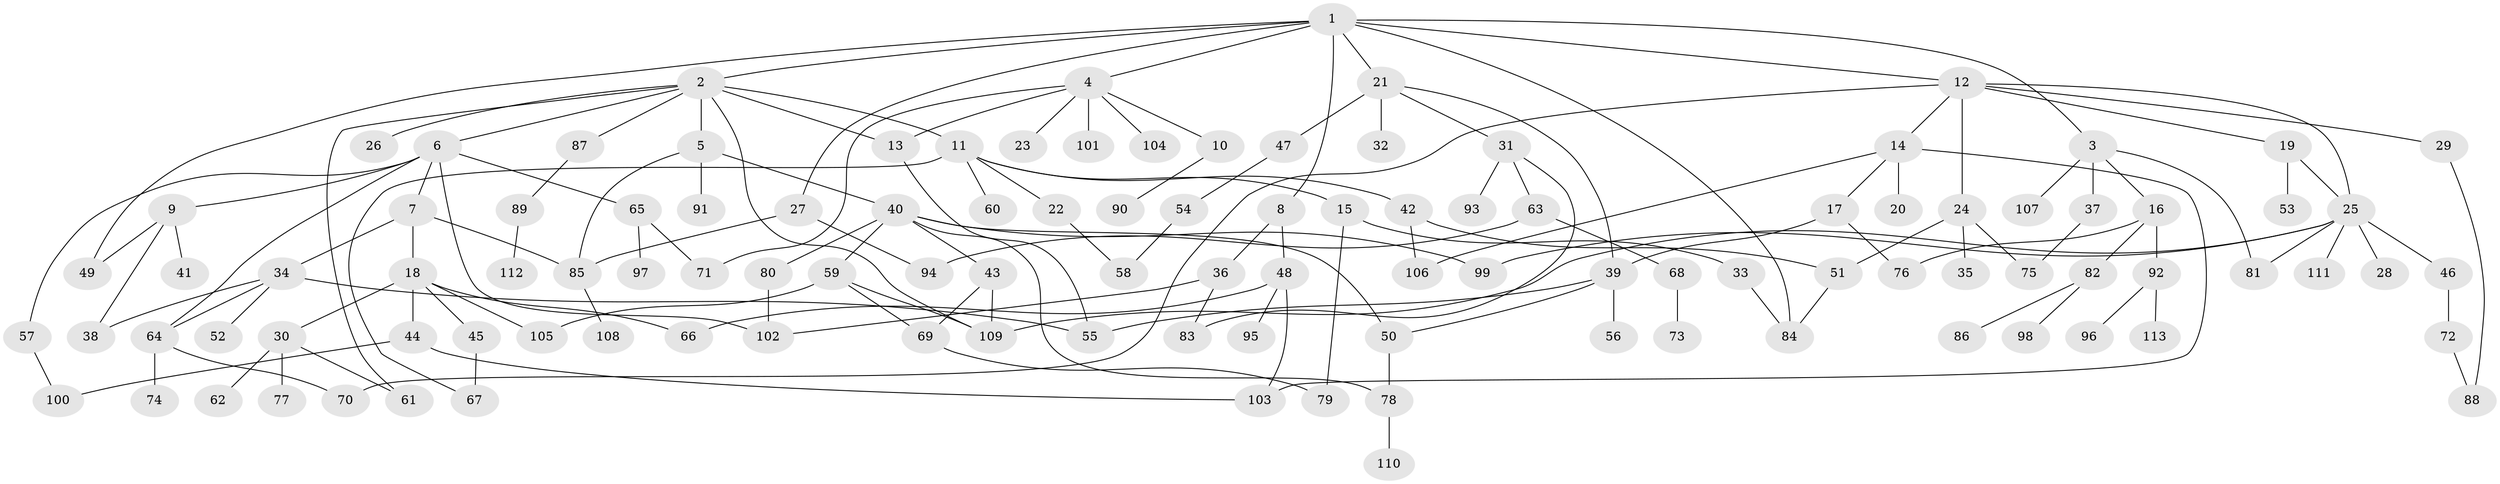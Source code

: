 // coarse degree distribution, {9: 0.013513513513513514, 14: 0.013513513513513514, 4: 0.0945945945945946, 7: 0.02702702702702703, 3: 0.21621621621621623, 8: 0.04054054054054054, 5: 0.04054054054054054, 6: 0.04054054054054054, 2: 0.24324324324324326, 1: 0.2702702702702703}
// Generated by graph-tools (version 1.1) at 2025/51/02/27/25 19:51:38]
// undirected, 113 vertices, 152 edges
graph export_dot {
graph [start="1"]
  node [color=gray90,style=filled];
  1;
  2;
  3;
  4;
  5;
  6;
  7;
  8;
  9;
  10;
  11;
  12;
  13;
  14;
  15;
  16;
  17;
  18;
  19;
  20;
  21;
  22;
  23;
  24;
  25;
  26;
  27;
  28;
  29;
  30;
  31;
  32;
  33;
  34;
  35;
  36;
  37;
  38;
  39;
  40;
  41;
  42;
  43;
  44;
  45;
  46;
  47;
  48;
  49;
  50;
  51;
  52;
  53;
  54;
  55;
  56;
  57;
  58;
  59;
  60;
  61;
  62;
  63;
  64;
  65;
  66;
  67;
  68;
  69;
  70;
  71;
  72;
  73;
  74;
  75;
  76;
  77;
  78;
  79;
  80;
  81;
  82;
  83;
  84;
  85;
  86;
  87;
  88;
  89;
  90;
  91;
  92;
  93;
  94;
  95;
  96;
  97;
  98;
  99;
  100;
  101;
  102;
  103;
  104;
  105;
  106;
  107;
  108;
  109;
  110;
  111;
  112;
  113;
  1 -- 2;
  1 -- 3;
  1 -- 4;
  1 -- 8;
  1 -- 12;
  1 -- 21;
  1 -- 27;
  1 -- 49;
  1 -- 84;
  2 -- 5;
  2 -- 6;
  2 -- 11;
  2 -- 26;
  2 -- 61;
  2 -- 87;
  2 -- 109;
  2 -- 13;
  3 -- 16;
  3 -- 37;
  3 -- 81;
  3 -- 107;
  4 -- 10;
  4 -- 13;
  4 -- 23;
  4 -- 71;
  4 -- 101;
  4 -- 104;
  5 -- 40;
  5 -- 91;
  5 -- 85;
  6 -- 7;
  6 -- 9;
  6 -- 57;
  6 -- 65;
  6 -- 102;
  6 -- 64;
  7 -- 18;
  7 -- 34;
  7 -- 85;
  8 -- 36;
  8 -- 48;
  9 -- 38;
  9 -- 41;
  9 -- 49;
  10 -- 90;
  11 -- 15;
  11 -- 22;
  11 -- 42;
  11 -- 60;
  11 -- 67;
  12 -- 14;
  12 -- 19;
  12 -- 24;
  12 -- 29;
  12 -- 70;
  12 -- 25;
  13 -- 55;
  14 -- 17;
  14 -- 20;
  14 -- 103;
  14 -- 106;
  15 -- 33;
  15 -- 79;
  16 -- 82;
  16 -- 92;
  16 -- 76;
  17 -- 39;
  17 -- 76;
  18 -- 30;
  18 -- 44;
  18 -- 45;
  18 -- 66;
  18 -- 105;
  19 -- 25;
  19 -- 53;
  21 -- 31;
  21 -- 32;
  21 -- 47;
  21 -- 39;
  22 -- 58;
  24 -- 35;
  24 -- 51;
  24 -- 75;
  25 -- 28;
  25 -- 46;
  25 -- 99;
  25 -- 109;
  25 -- 111;
  25 -- 81;
  27 -- 94;
  27 -- 85;
  29 -- 88;
  30 -- 62;
  30 -- 77;
  30 -- 61;
  31 -- 63;
  31 -- 83;
  31 -- 93;
  33 -- 84;
  34 -- 52;
  34 -- 55;
  34 -- 64;
  34 -- 38;
  36 -- 102;
  36 -- 83;
  37 -- 75;
  39 -- 56;
  39 -- 50;
  39 -- 55;
  40 -- 43;
  40 -- 50;
  40 -- 59;
  40 -- 78;
  40 -- 80;
  40 -- 99;
  42 -- 106;
  42 -- 51;
  43 -- 109;
  43 -- 69;
  44 -- 103;
  44 -- 100;
  45 -- 67;
  46 -- 72;
  47 -- 54;
  48 -- 95;
  48 -- 66;
  48 -- 103;
  50 -- 78;
  51 -- 84;
  54 -- 58;
  57 -- 100;
  59 -- 69;
  59 -- 105;
  59 -- 109;
  63 -- 68;
  63 -- 94;
  64 -- 70;
  64 -- 74;
  65 -- 97;
  65 -- 71;
  68 -- 73;
  69 -- 79;
  72 -- 88;
  78 -- 110;
  80 -- 102;
  82 -- 86;
  82 -- 98;
  85 -- 108;
  87 -- 89;
  89 -- 112;
  92 -- 96;
  92 -- 113;
}
